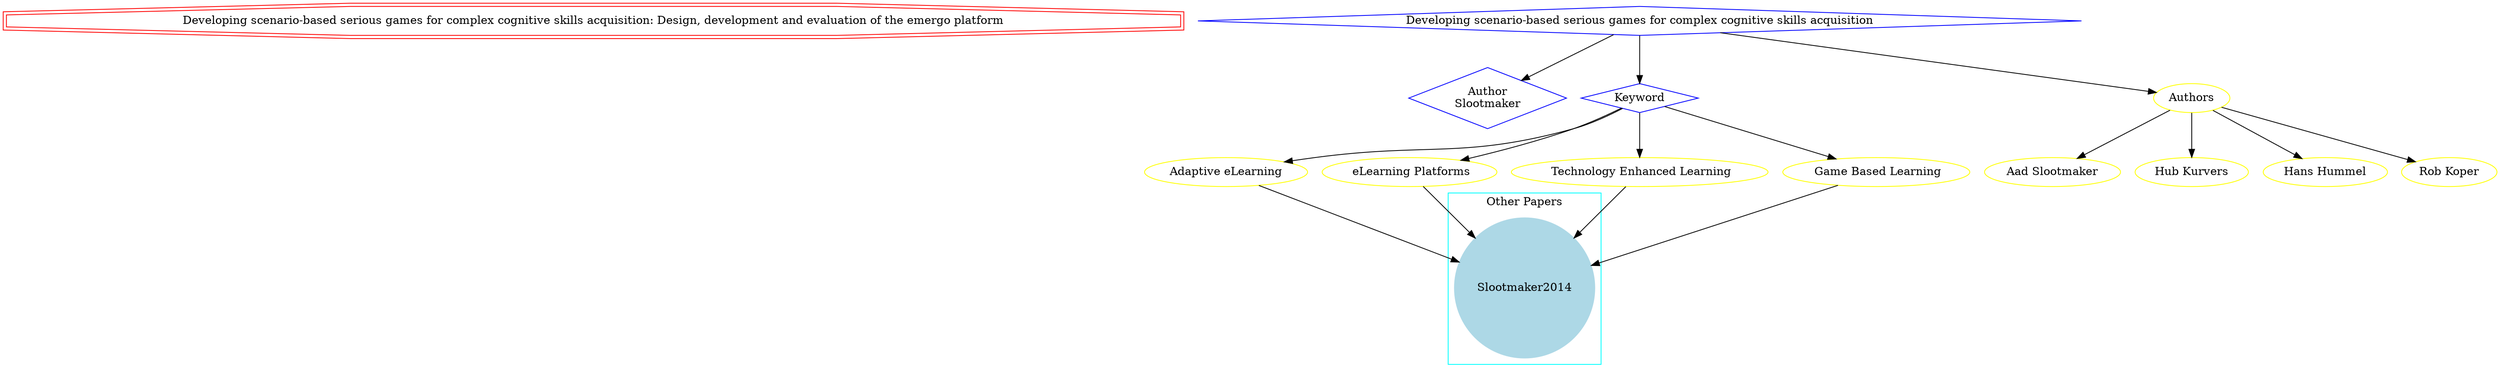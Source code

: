 strict digraph mind_map82 {
	node [color=red shape=doubleoctagon]
	"Developing scenario-based serious games for complex cognitive skills acquisition: Design, development and evaluation of the emergo platform"
	node [color=blue shape=diamond]
	"Author
Slootmaker"
	Keyword
	"Developing scenario-based serious games for complex cognitive skills acquisition":" Design, development and evaluation of the emergo platform" -> "Author
Slootmaker"
	"Developing scenario-based serious games for complex cognitive skills acquisition":" Design, development and evaluation of the emergo platform" -> Keyword
	node [color=yellow shape=ellipse]
	"Adaptive eLearning"
	Keyword -> "Adaptive eLearning"
	" eLearning Platforms"
	Keyword -> " eLearning Platforms"
	" Technology Enhanced Learning"
	Keyword -> " Technology Enhanced Learning"
	" Game Based Learning"
	Keyword -> " Game Based Learning"
	subgraph cluster_0 {
		node [style=filled]
		node [color=lightblue shape=circle]
		label="Other Papers"
		color=cyan
		Slootmaker2014
	}
	"Adaptive eLearning" -> Slootmaker2014
	" eLearning Platforms" -> Slootmaker2014
	" Technology Enhanced Learning" -> Slootmaker2014
	" Game Based Learning" -> Slootmaker2014
	"Developing scenario-based serious games for complex cognitive skills acquisition":" Design, development and evaluation of the emergo platform" -> Authors
	Authors -> "Aad Slootmaker"
	Authors -> "Hub Kurvers"
	Authors -> "Hans Hummel"
	Authors -> "Rob Koper"
}
